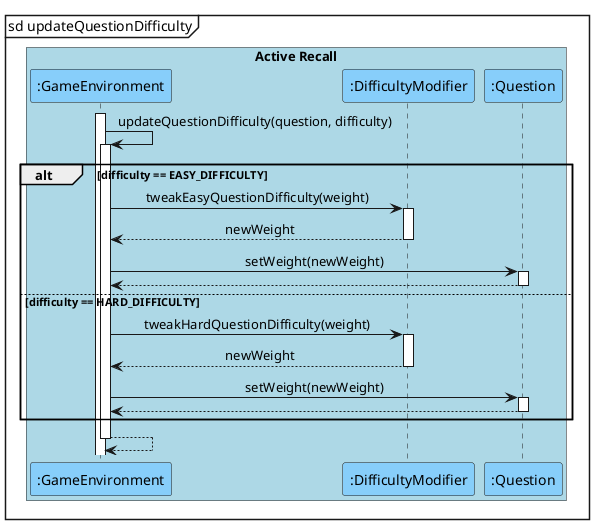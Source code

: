 @startuml
'https://plantuml.com/sequence-diagram
skinparam sequenceMessageAlign center

mainframe sd updateQuestionDifficulty

box "Commands" #thistle
endbox
box "Active Recall" #lightblue
participant ":GameEnvironment" as GameEnvironment #lightskyblue
participant ":DifficultyModifier" as DifficultyModifier #lightskyblue
participant ":Question" as Question #lightskyblue
endbox

activate GameEnvironment
GameEnvironment -> GameEnvironment : updateQuestionDifficulty(question, difficulty)
activate GameEnvironment 
  alt difficulty == EASY_DIFFICULTY
    GameEnvironment -> DifficultyModifier : tweakEasyQuestionDifficulty(weight)
    activate DifficultyModifier 
    return newWeight
    
    GameEnvironment -> Question : setWeight(newWeight)
    activate Question
    return
  else difficulty == HARD_DIFFICULTY
    GameEnvironment -> DifficultyModifier : tweakHardQuestionDifficulty(weight)
    activate DifficultyModifier 
    return newWeight
    
    GameEnvironment -> Question : setWeight(newWeight)
    activate Question
    return
  end
return
@enduml